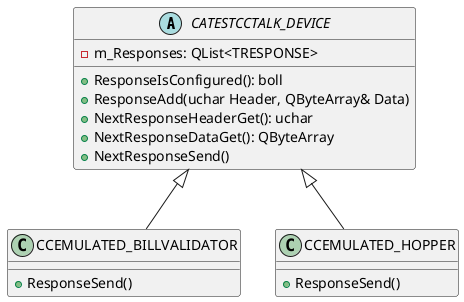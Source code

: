 @startuml
abstract class CATESTCCTALK_DEVICE {
  -m_Responses: QList<TRESPONSE>
  +ResponseIsConfigured(): boll
  +ResponseAdd(uchar Header, QByteArray& Data)
  +NextResponseHeaderGet(): uchar
  +NextResponseDataGet(): QByteArray
  +NextResponseSend()
}

CATESTCCTALK_DEVICE <|-- CCEMULATED_BILLVALIDATOR
CATESTCCTALK_DEVICE <|-- CCEMULATED_HOPPER
class CCEMULATED_BILLVALIDATOR {
  +ResponseSend()
}
class CCEMULATED_HOPPER {
  +ResponseSend()
}
@enduml
